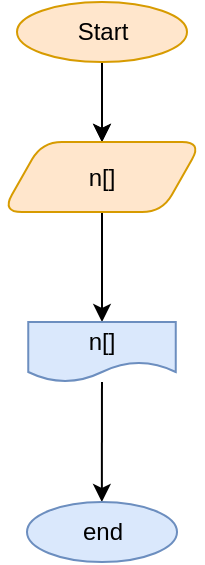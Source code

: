 <mxfile>
    <diagram id="393iq2FhI01UI9pOHYOi" name="Task1">
        <mxGraphModel dx="503" dy="519" grid="1" gridSize="10" guides="1" tooltips="1" connect="1" arrows="1" fold="1" page="1" pageScale="1" pageWidth="827" pageHeight="1169" background="#FFFFFF" math="0" shadow="0">
            <root>
                <mxCell id="0"/>
                <mxCell id="1" parent="0"/>
                <mxCell id="4" value="" style="edgeStyle=none;html=1;rounded=1;" edge="1" parent="1" source="2" target="3">
                    <mxGeometry relative="1" as="geometry"/>
                </mxCell>
                <mxCell id="7" style="edgeStyle=none;html=1;strokeColor=#000000;rounded=1;" edge="1" parent="1" source="2" target="3">
                    <mxGeometry relative="1" as="geometry"/>
                </mxCell>
                <mxCell id="2" value="&lt;font color=&quot;#000000&quot;&gt;Start&lt;/font&gt;" style="ellipse;whiteSpace=wrap;html=1;fillColor=#ffe6cc;strokeColor=#d79b00;rounded=1;" vertex="1" parent="1">
                    <mxGeometry x="222.5" y="230" width="85" height="30" as="geometry"/>
                </mxCell>
                <mxCell id="6" value="" style="edgeStyle=none;html=1;strokeColor=#000000;rounded=1;" edge="1" parent="1" source="3" target="5">
                    <mxGeometry relative="1" as="geometry"/>
                </mxCell>
                <mxCell id="3" value="&lt;font color=&quot;#000000&quot;&gt;n[]&lt;/font&gt;" style="shape=parallelogram;perimeter=parallelogramPerimeter;whiteSpace=wrap;html=1;fixedSize=1;fillColor=#ffe6cc;strokeColor=#d79b00;rounded=1;" vertex="1" parent="1">
                    <mxGeometry x="215" y="300" width="100" height="35" as="geometry"/>
                </mxCell>
                <mxCell id="9" value="" style="edgeStyle=none;html=1;fontColor=#000000;strokeColor=#000000;rounded=1;" edge="1" parent="1" source="5" target="8">
                    <mxGeometry relative="1" as="geometry"/>
                </mxCell>
                <mxCell id="5" value="&lt;font color=&quot;#000000&quot;&gt;n[]&lt;/font&gt;" style="shape=document;whiteSpace=wrap;html=1;boundedLbl=1;fillColor=#dae8fc;strokeColor=#6c8ebf;size=0.333;rounded=1;" vertex="1" parent="1">
                    <mxGeometry x="228.13" y="390" width="73.75" height="30" as="geometry"/>
                </mxCell>
                <mxCell id="8" value="&lt;font color=&quot;#000000&quot;&gt;end&lt;/font&gt;" style="ellipse;whiteSpace=wrap;html=1;fillColor=#dae8fc;strokeColor=#6c8ebf;rounded=1;" vertex="1" parent="1">
                    <mxGeometry x="227.5" y="480" width="75.01" height="30" as="geometry"/>
                </mxCell>
            </root>
        </mxGraphModel>
    </diagram>
</mxfile>